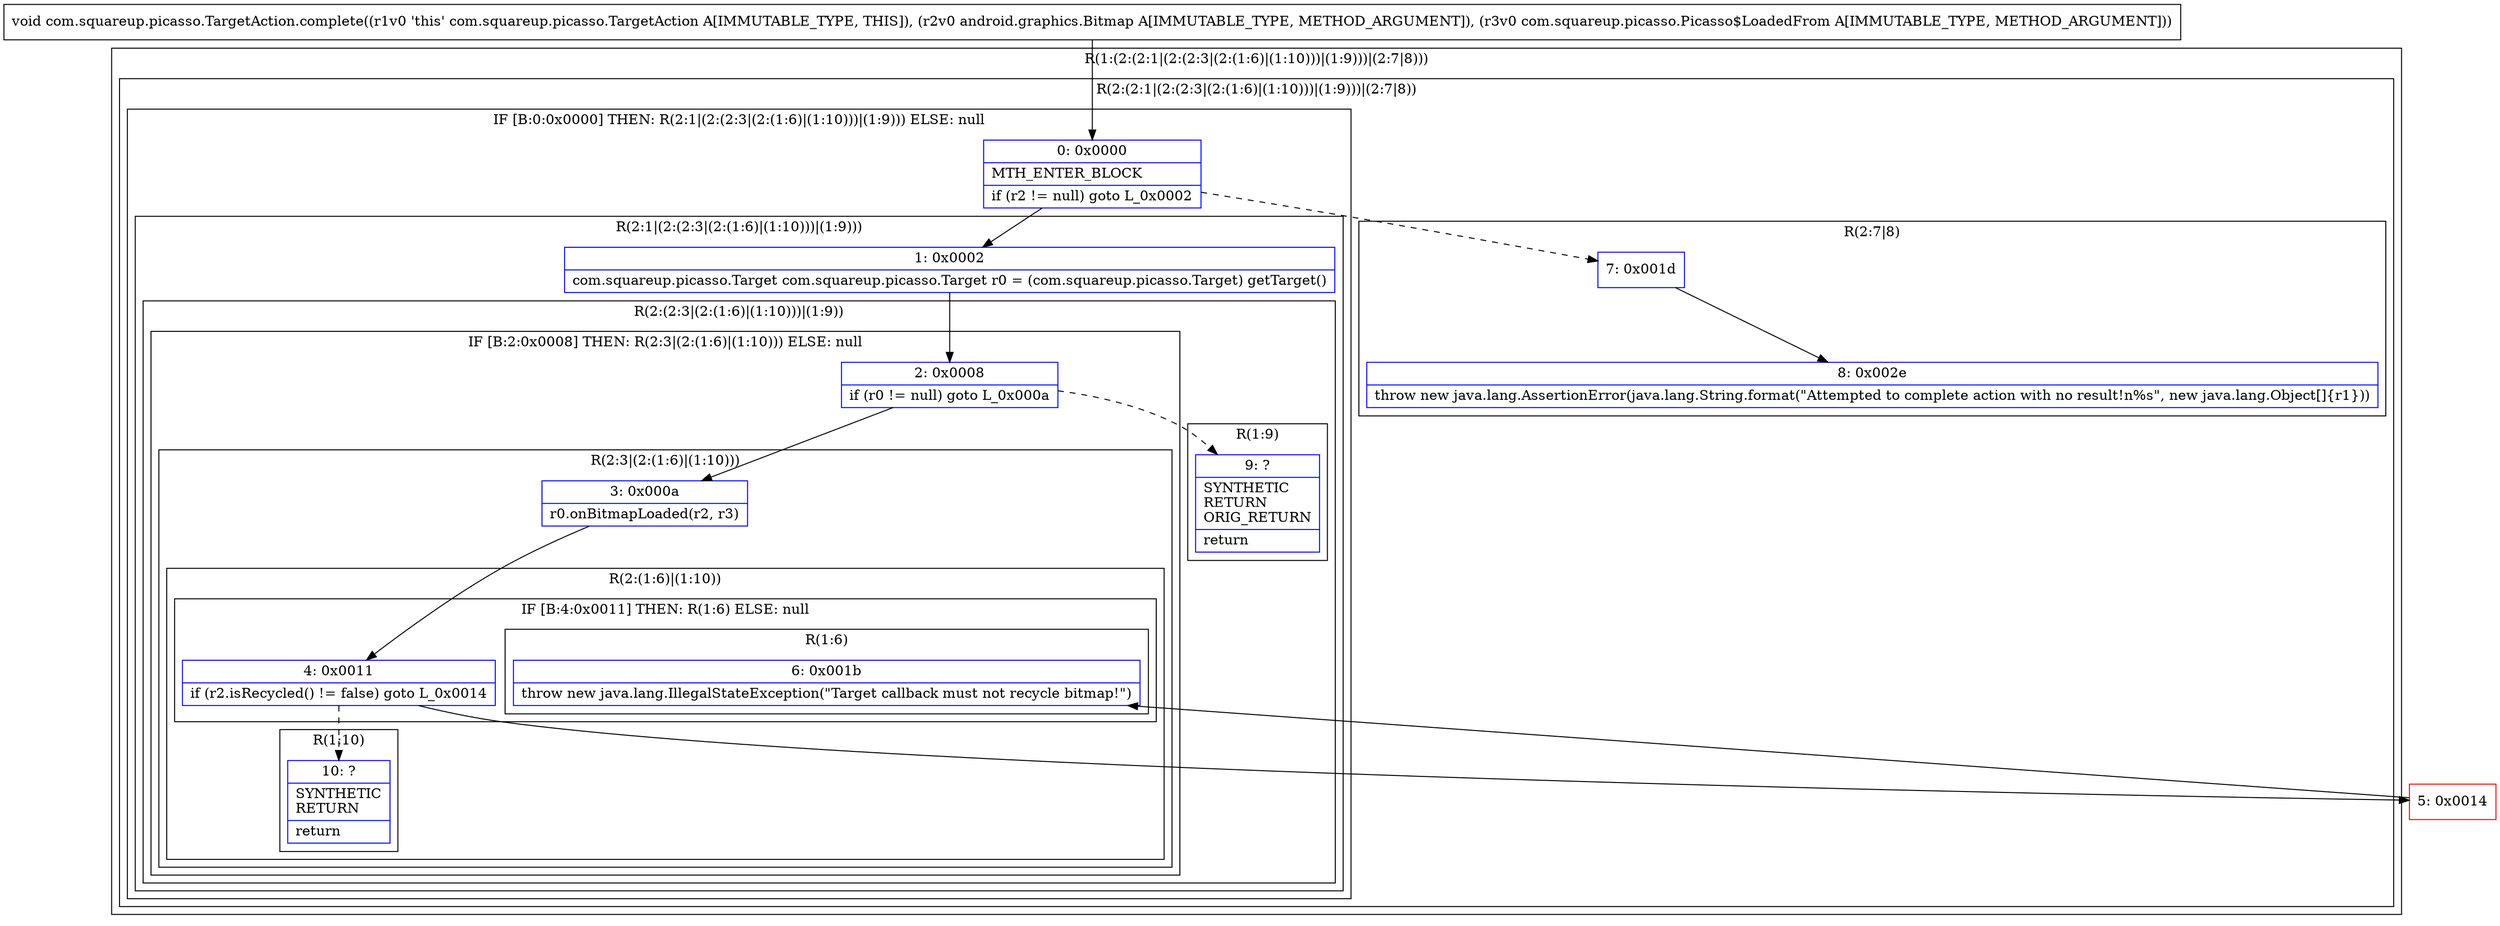 digraph "CFG forcom.squareup.picasso.TargetAction.complete(Landroid\/graphics\/Bitmap;Lcom\/squareup\/picasso\/Picasso$LoadedFrom;)V" {
subgraph cluster_Region_1358285457 {
label = "R(1:(2:(2:1|(2:(2:3|(2:(1:6)|(1:10)))|(1:9)))|(2:7|8)))";
node [shape=record,color=blue];
subgraph cluster_Region_276893355 {
label = "R(2:(2:1|(2:(2:3|(2:(1:6)|(1:10)))|(1:9)))|(2:7|8))";
node [shape=record,color=blue];
subgraph cluster_IfRegion_162882218 {
label = "IF [B:0:0x0000] THEN: R(2:1|(2:(2:3|(2:(1:6)|(1:10)))|(1:9))) ELSE: null";
node [shape=record,color=blue];
Node_0 [shape=record,label="{0\:\ 0x0000|MTH_ENTER_BLOCK\l|if (r2 != null) goto L_0x0002\l}"];
subgraph cluster_Region_1674555187 {
label = "R(2:1|(2:(2:3|(2:(1:6)|(1:10)))|(1:9)))";
node [shape=record,color=blue];
Node_1 [shape=record,label="{1\:\ 0x0002|com.squareup.picasso.Target com.squareup.picasso.Target r0 = (com.squareup.picasso.Target) getTarget()\l}"];
subgraph cluster_Region_2129872420 {
label = "R(2:(2:3|(2:(1:6)|(1:10)))|(1:9))";
node [shape=record,color=blue];
subgraph cluster_IfRegion_1517916582 {
label = "IF [B:2:0x0008] THEN: R(2:3|(2:(1:6)|(1:10))) ELSE: null";
node [shape=record,color=blue];
Node_2 [shape=record,label="{2\:\ 0x0008|if (r0 != null) goto L_0x000a\l}"];
subgraph cluster_Region_1425337468 {
label = "R(2:3|(2:(1:6)|(1:10)))";
node [shape=record,color=blue];
Node_3 [shape=record,label="{3\:\ 0x000a|r0.onBitmapLoaded(r2, r3)\l}"];
subgraph cluster_Region_11319849 {
label = "R(2:(1:6)|(1:10))";
node [shape=record,color=blue];
subgraph cluster_IfRegion_415242433 {
label = "IF [B:4:0x0011] THEN: R(1:6) ELSE: null";
node [shape=record,color=blue];
Node_4 [shape=record,label="{4\:\ 0x0011|if (r2.isRecycled() != false) goto L_0x0014\l}"];
subgraph cluster_Region_985831745 {
label = "R(1:6)";
node [shape=record,color=blue];
Node_6 [shape=record,label="{6\:\ 0x001b|throw new java.lang.IllegalStateException(\"Target callback must not recycle bitmap!\")\l}"];
}
}
subgraph cluster_Region_1583626843 {
label = "R(1:10)";
node [shape=record,color=blue];
Node_10 [shape=record,label="{10\:\ ?|SYNTHETIC\lRETURN\l|return\l}"];
}
}
}
}
subgraph cluster_Region_998030924 {
label = "R(1:9)";
node [shape=record,color=blue];
Node_9 [shape=record,label="{9\:\ ?|SYNTHETIC\lRETURN\lORIG_RETURN\l|return\l}"];
}
}
}
}
subgraph cluster_Region_602058738 {
label = "R(2:7|8)";
node [shape=record,color=blue];
Node_7 [shape=record,label="{7\:\ 0x001d}"];
Node_8 [shape=record,label="{8\:\ 0x002e|throw new java.lang.AssertionError(java.lang.String.format(\"Attempted to complete action with no result!n%s\", new java.lang.Object[]\{r1\}))\l}"];
}
}
}
Node_5 [shape=record,color=red,label="{5\:\ 0x0014}"];
MethodNode[shape=record,label="{void com.squareup.picasso.TargetAction.complete((r1v0 'this' com.squareup.picasso.TargetAction A[IMMUTABLE_TYPE, THIS]), (r2v0 android.graphics.Bitmap A[IMMUTABLE_TYPE, METHOD_ARGUMENT]), (r3v0 com.squareup.picasso.Picasso$LoadedFrom A[IMMUTABLE_TYPE, METHOD_ARGUMENT])) }"];
MethodNode -> Node_0;
Node_0 -> Node_1;
Node_0 -> Node_7[style=dashed];
Node_1 -> Node_2;
Node_2 -> Node_3;
Node_2 -> Node_9[style=dashed];
Node_3 -> Node_4;
Node_4 -> Node_5;
Node_4 -> Node_10[style=dashed];
Node_7 -> Node_8;
Node_5 -> Node_6;
}

